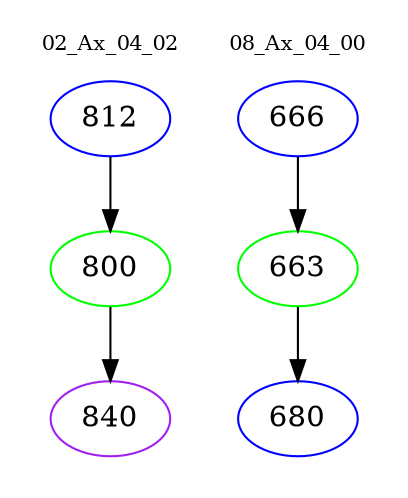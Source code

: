 digraph{
subgraph cluster_0 {
color = white
label = "02_Ax_04_02";
fontsize=10;
T0_812 [label="812", color="blue"]
T0_812 -> T0_800 [color="black"]
T0_800 [label="800", color="green"]
T0_800 -> T0_840 [color="black"]
T0_840 [label="840", color="purple"]
}
subgraph cluster_1 {
color = white
label = "08_Ax_04_00";
fontsize=10;
T1_666 [label="666", color="blue"]
T1_666 -> T1_663 [color="black"]
T1_663 [label="663", color="green"]
T1_663 -> T1_680 [color="black"]
T1_680 [label="680", color="blue"]
}
}

